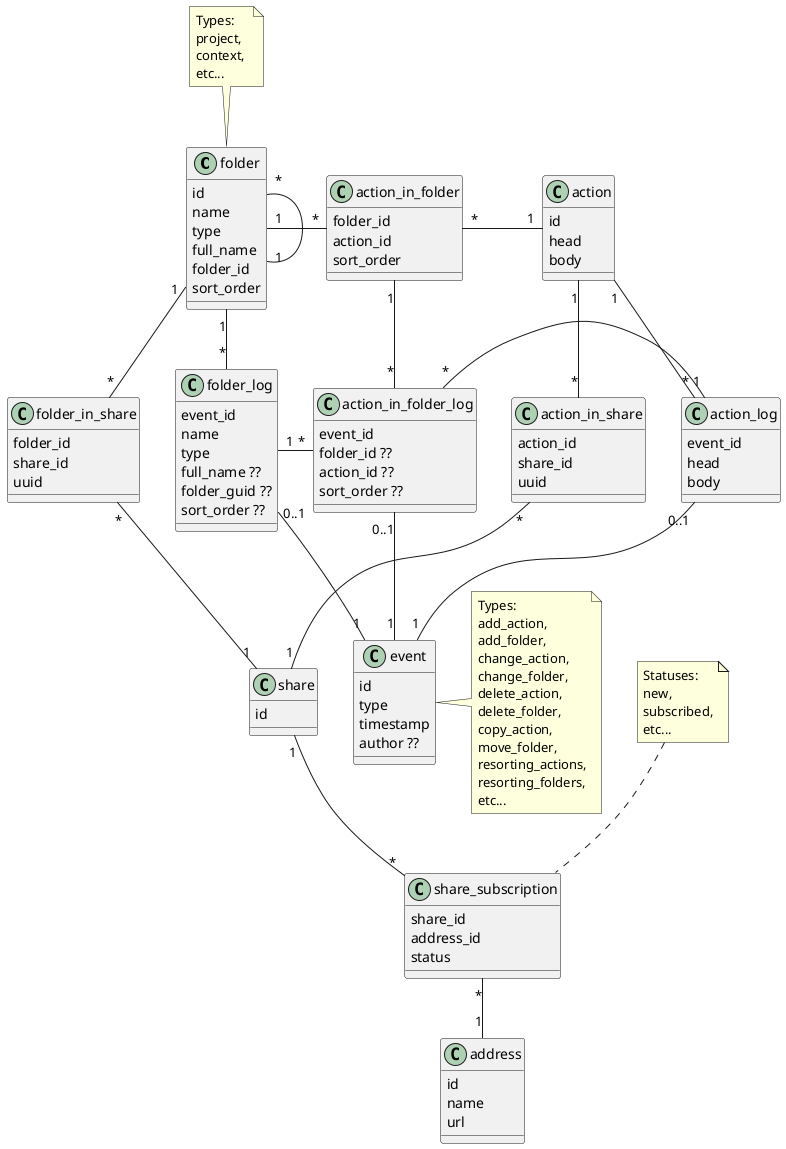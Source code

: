 @startuml

class folder {
    id
    name
    type
    full_name
    folder_id
    sort_order
}
note top of folder
    Types: 
    project, 
    context, 
    etc...
end note

class action {
    id
    head
    body
}

class action_in_folder {
    folder_id
    action_id
    sort_order
}

folder "1" -r- "*" action_in_folder
action "1" -l- "*" action_in_folder
folder "1" -l- "*" folder

class share {
    id
}

class address {
    id
    name
    url
}

class share_subscription {
    share_id
    address_id
    status
}
note top of share_subscription
    Statuses:
    new,
    subscribed,
    etc...
end note

share "1" -- "*" share_subscription
share_subscription "*" -- "1" address

class folder_in_share {
    folder_id
    share_id
    uuid
}

class action_in_share {
    action_id
    share_id
    uuid
}

folder "1" -- "*" folder_in_share
action "1" -- "*" action_in_share
folder_in_share "*" -- "1" share
action_in_share "*" -- "1" share

class event {
    id
    type
    timestamp
    author ??
}
note right of event
    Types: 
    add_action, 
    add_folder, 
    change_action, 
    change_folder,
    delete_action,
    delete_folder,
    copy_action,
    move_folder,
    resorting_actions,
    resorting_folders,
    etc...
end note

class folder_log {
    event_id
    name
    type
    full_name ??
    folder_guid ??
    sort_order ??
}

class action_log {
    event_id
    head
    body
}

class action_in_folder_log {
    event_id
    folder_id ??
    action_id ??
    sort_order ??
}

folder "1" -d- "*" folder_log
action "1" -d- "*" action_log
action_in_folder "1" -d- "*" action_in_folder_log
event "1" -u- "0..1" action_log
event "1" -u- "0..1" folder_log
event "1" -u- "0..1" action_in_folder_log
folder_log "1" -r- "*" action_in_folder_log
action_log "1" -l- "*" action_in_folder_log

@enduml

